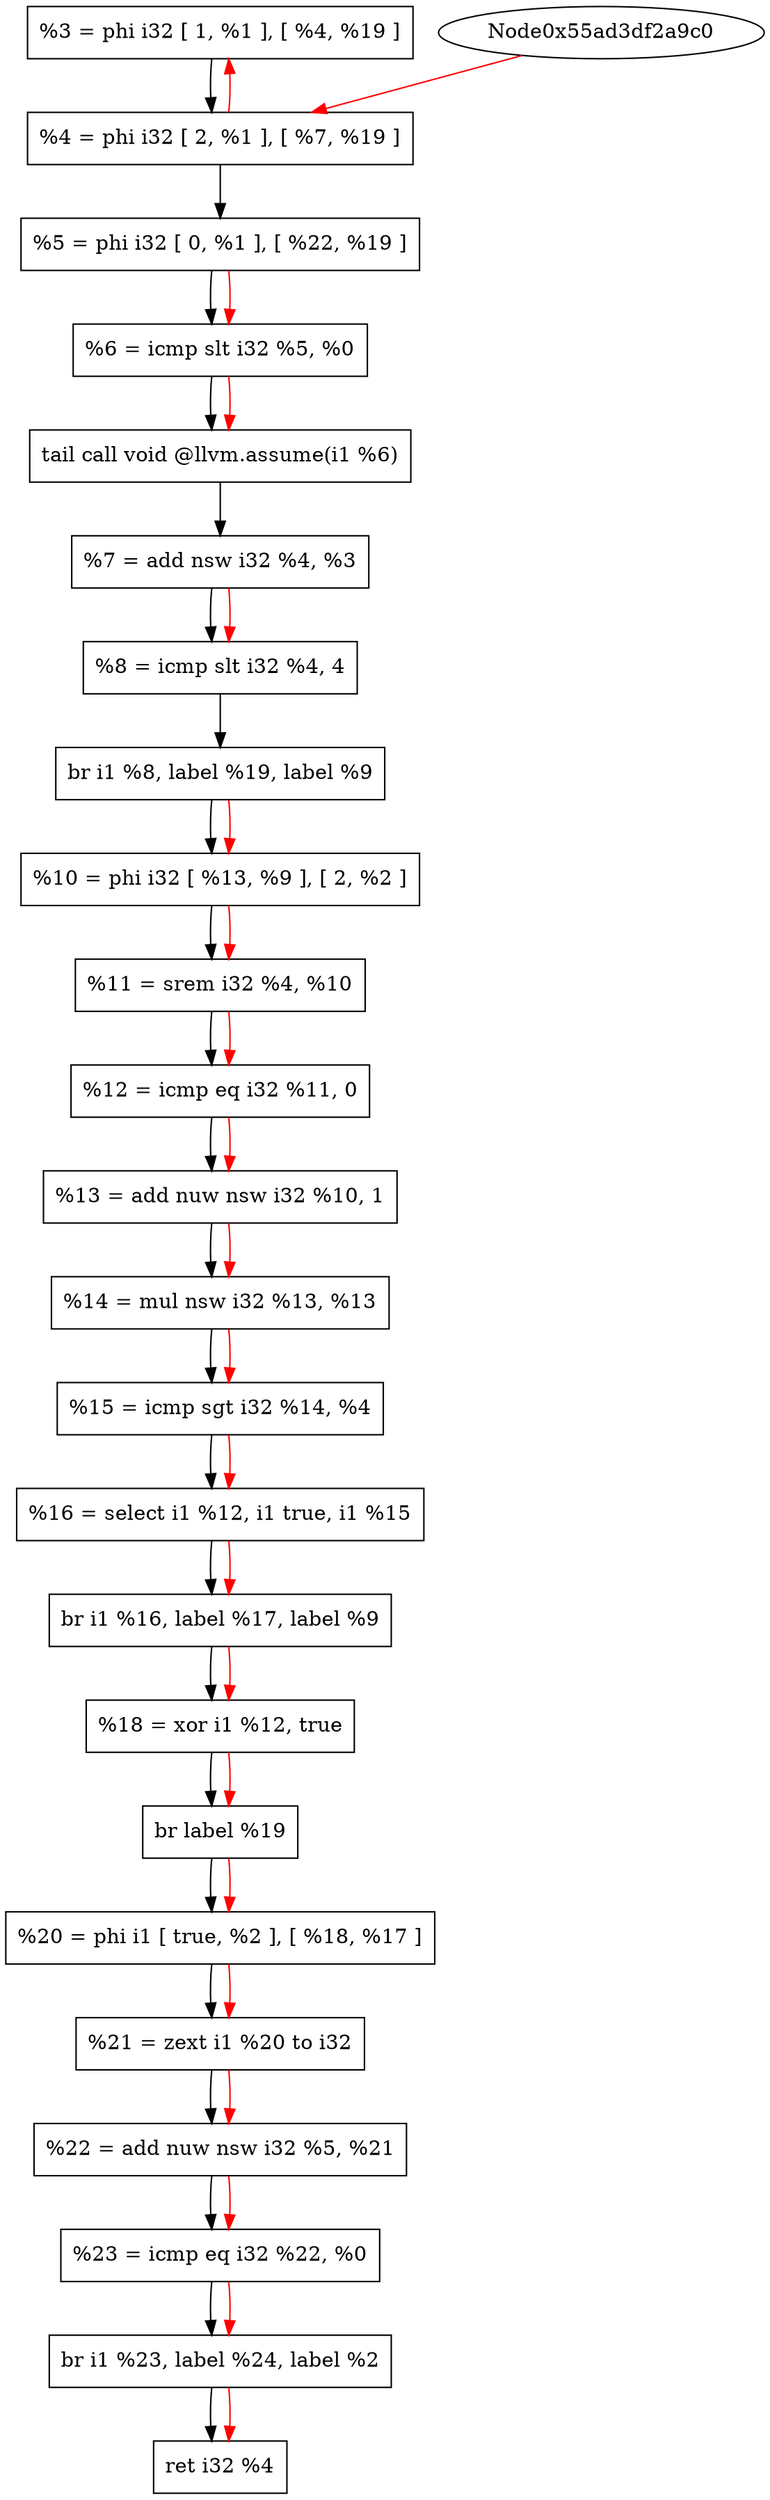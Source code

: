 digraph "DFG for '_Z9prime_fibi' function" {
 Node0x55ad3df2a950[shape=record, label="  %3 = phi i32 [ 1, %1 ], [ %4, %19 ]"];
 Node0x55ad3df2aa30[shape=record, label="  %4 = phi i32 [ 2, %1 ], [ %7, %19 ]"];
 Node0x55ad3df2ab50[shape=record, label="  %5 = phi i32 [ 0, %1 ], [ %22, %19 ]"];
 Node0x55ad3df2ac50[shape=record, label="  %6 = icmp slt i32 %5, %0"];
 Node0x55ad3df2ad20[shape=record, label="  tail call void @llvm.assume(i1 %6)"];
 Node0x55ad3df2ae00[shape=record, label="  %7 = add nsw i32 %4, %3"];
 Node0x55ad3df2af00[shape=record, label="  %8 = icmp slt i32 %4, 4"];
 Node0x55ad3df2b000[shape=record, label="  br i1 %8, label %19, label %9"];
 Node0x55ad3df2b100[shape=record, label="  %10 = phi i32 [ %13, %9 ], [ 2, %2 ]"];
 Node0x55ad3df2b200[shape=record, label="  %11 = srem i32 %4, %10"];
 Node0x55ad3df2b300[shape=record, label="  %12 = icmp eq i32 %11, 0"];
 Node0x55ad3df2b400[shape=record, label="  %13 = add nuw nsw i32 %10, 1"];
 Node0x55ad3df2b500[shape=record, label="  %14 = mul nsw i32 %13, %13"];
 Node0x55ad3df2b600[shape=record, label="  %15 = icmp sgt i32 %14, %4"];
 Node0x55ad3df2b700[shape=record, label="  %16 = select i1 %12, i1 true, i1 %15"];
 Node0x55ad3df2b800[shape=record, label="  br i1 %16, label %17, label %9"];
 Node0x55ad3df2b900[shape=record, label="  %18 = xor i1 %12, true"];
 Node0x55ad3df2ba00[shape=record, label="  br label %19"];
 Node0x55ad3df2bb00[shape=record, label="  %20 = phi i1 [ true, %2 ], [ %18, %17 ]"];
 Node0x55ad3df2bc00[shape=record, label="  %21 = zext i1 %20 to i32"];
 Node0x55ad3df2bd00[shape=record, label="  %22 = add nuw nsw i32 %5, %21"];
 Node0x55ad3df2be00[shape=record, label="  %23 = icmp eq i32 %22, %0"];
 Node0x55ad3df2bf00[shape=record, label="  br i1 %23, label %24, label %2"];
 Node0x55ad3df2c000[shape=record, label="  ret i32 %4"];
 Node0x55ad3df2a950 -> Node0x55ad3df2aa30
 Node0x55ad3df2aa30 -> Node0x55ad3df2ab50
 Node0x55ad3df2ab50 -> Node0x55ad3df2ac50
 Node0x55ad3df2ac50 -> Node0x55ad3df2ad20
 Node0x55ad3df2ad20 -> Node0x55ad3df2ae00
 Node0x55ad3df2ae00 -> Node0x55ad3df2af00
 Node0x55ad3df2af00 -> Node0x55ad3df2b000
 Node0x55ad3df2b000 -> Node0x55ad3df2b100
 Node0x55ad3df2b100 -> Node0x55ad3df2b200
 Node0x55ad3df2b200 -> Node0x55ad3df2b300
 Node0x55ad3df2b300 -> Node0x55ad3df2b400
 Node0x55ad3df2b400 -> Node0x55ad3df2b500
 Node0x55ad3df2b500 -> Node0x55ad3df2b600
 Node0x55ad3df2b600 -> Node0x55ad3df2b700
 Node0x55ad3df2b700 -> Node0x55ad3df2b800
 Node0x55ad3df2b800 -> Node0x55ad3df2b900
 Node0x55ad3df2b900 -> Node0x55ad3df2ba00
 Node0x55ad3df2ba00 -> Node0x55ad3df2bb00
 Node0x55ad3df2bb00 -> Node0x55ad3df2bc00
 Node0x55ad3df2bc00 -> Node0x55ad3df2bd00
 Node0x55ad3df2bd00 -> Node0x55ad3df2be00
 Node0x55ad3df2be00 -> Node0x55ad3df2bf00
 Node0x55ad3df2bf00 -> Node0x55ad3df2c000
edge [color=red]
 Node0x55ad3df2a9c0 -> Node0x55ad3df2aa30
 Node0x55ad3df2aa30 -> Node0x55ad3df2a950
 Node0x55ad3df2ab50 -> Node0x55ad3df2ac50
 Node0x55ad3df2ac50 -> Node0x55ad3df2ad20
 Node0x55ad3df2ae00 -> Node0x55ad3df2af00
 Node0x55ad3df2b000 -> Node0x55ad3df2b100
 Node0x55ad3df2b100 -> Node0x55ad3df2b200
 Node0x55ad3df2b200 -> Node0x55ad3df2b300
 Node0x55ad3df2b300 -> Node0x55ad3df2b400
 Node0x55ad3df2b400 -> Node0x55ad3df2b500
 Node0x55ad3df2b500 -> Node0x55ad3df2b600
 Node0x55ad3df2b600 -> Node0x55ad3df2b700
 Node0x55ad3df2b700 -> Node0x55ad3df2b800
 Node0x55ad3df2b800 -> Node0x55ad3df2b900
 Node0x55ad3df2b900 -> Node0x55ad3df2ba00
 Node0x55ad3df2ba00 -> Node0x55ad3df2bb00
 Node0x55ad3df2bb00 -> Node0x55ad3df2bc00
 Node0x55ad3df2bc00 -> Node0x55ad3df2bd00
 Node0x55ad3df2bd00 -> Node0x55ad3df2be00
 Node0x55ad3df2be00 -> Node0x55ad3df2bf00
 Node0x55ad3df2bf00 -> Node0x55ad3df2c000
}